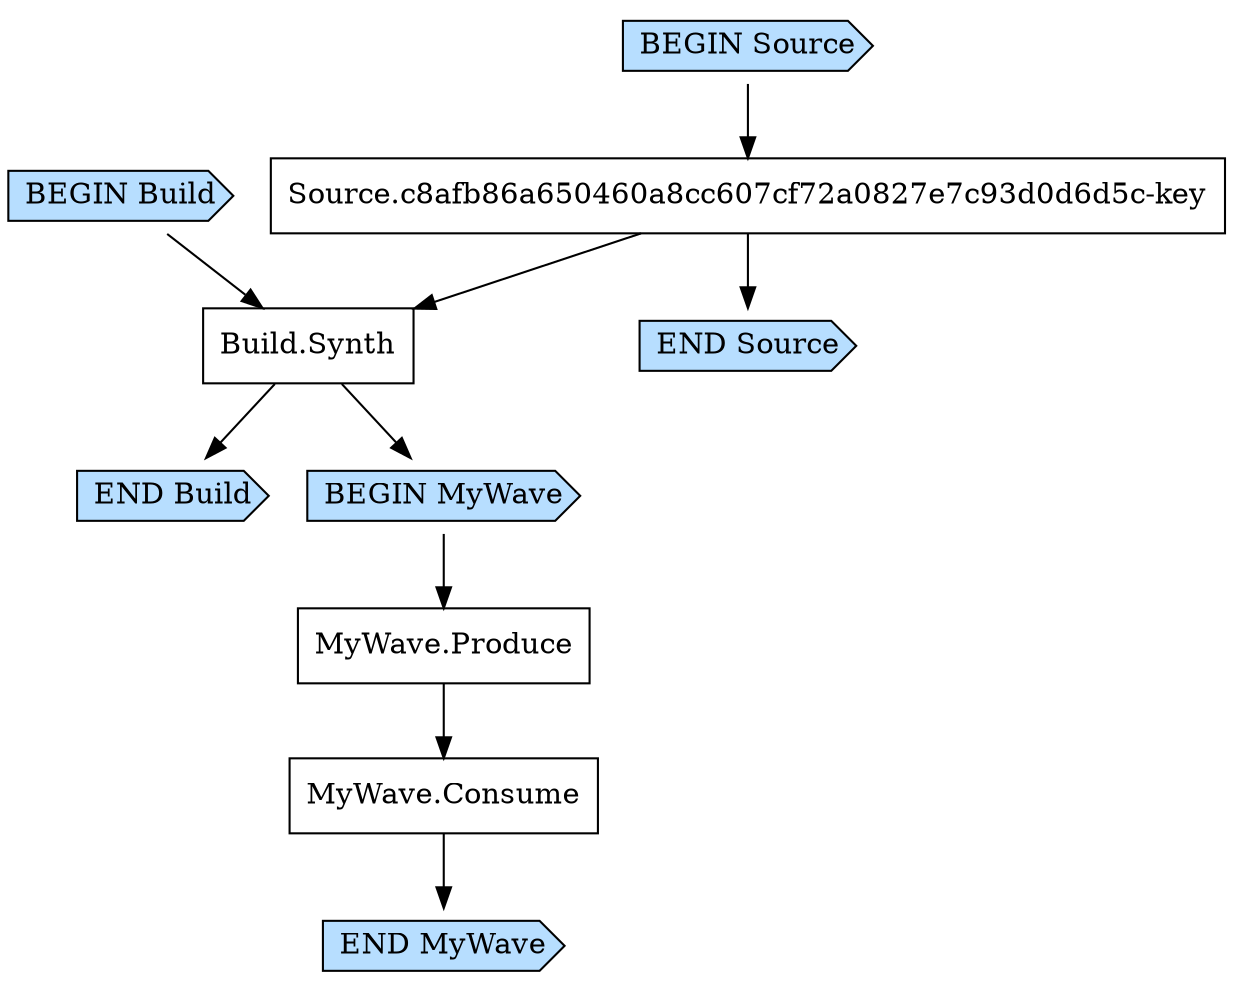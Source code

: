 digraph G {
  # Arrows represent an "unlocks" relationship (opposite of dependency). So chosen
  # because the layout looks more natural that way.
  # To represent subgraph dependencies, subgraphs are represented by BEGIN/END nodes.
  # To render: `dot -Tsvg VariablePipelineStackPipeline0F9B805A.dot > graph.svg`, open in a browser.
  node [shape="box"];
"BEGIN Build" [shape="cds", style="filled", fillcolor="#b7deff"];
"END Build" [shape="cds", style="filled", fillcolor="#b7deff"];
"Build.Synth";
"Source.c8afb86a650460a8cc607cf72a0827e7c93d0d6d5c-key" -> "Build.Synth";
"BEGIN Build" -> "Build.Synth";
"Build.Synth" -> "END Build";
"BEGIN MyWave" [shape="cds", style="filled", fillcolor="#b7deff"];
"END MyWave" [shape="cds", style="filled", fillcolor="#b7deff"];
"Build.Synth" -> "BEGIN MyWave";
"MyWave.Consume";
"MyWave.Produce" -> "MyWave.Consume";
"MyWave.Produce";
"BEGIN MyWave" -> "MyWave.Produce";
"MyWave.Consume" -> "END MyWave";
"BEGIN Source" [shape="cds", style="filled", fillcolor="#b7deff"];
"END Source" [shape="cds", style="filled", fillcolor="#b7deff"];
"Source.c8afb86a650460a8cc607cf72a0827e7c93d0d6d5c-key";
"BEGIN Source" -> "Source.c8afb86a650460a8cc607cf72a0827e7c93d0d6d5c-key";
"Source.c8afb86a650460a8cc607cf72a0827e7c93d0d6d5c-key" -> "END Source";
}